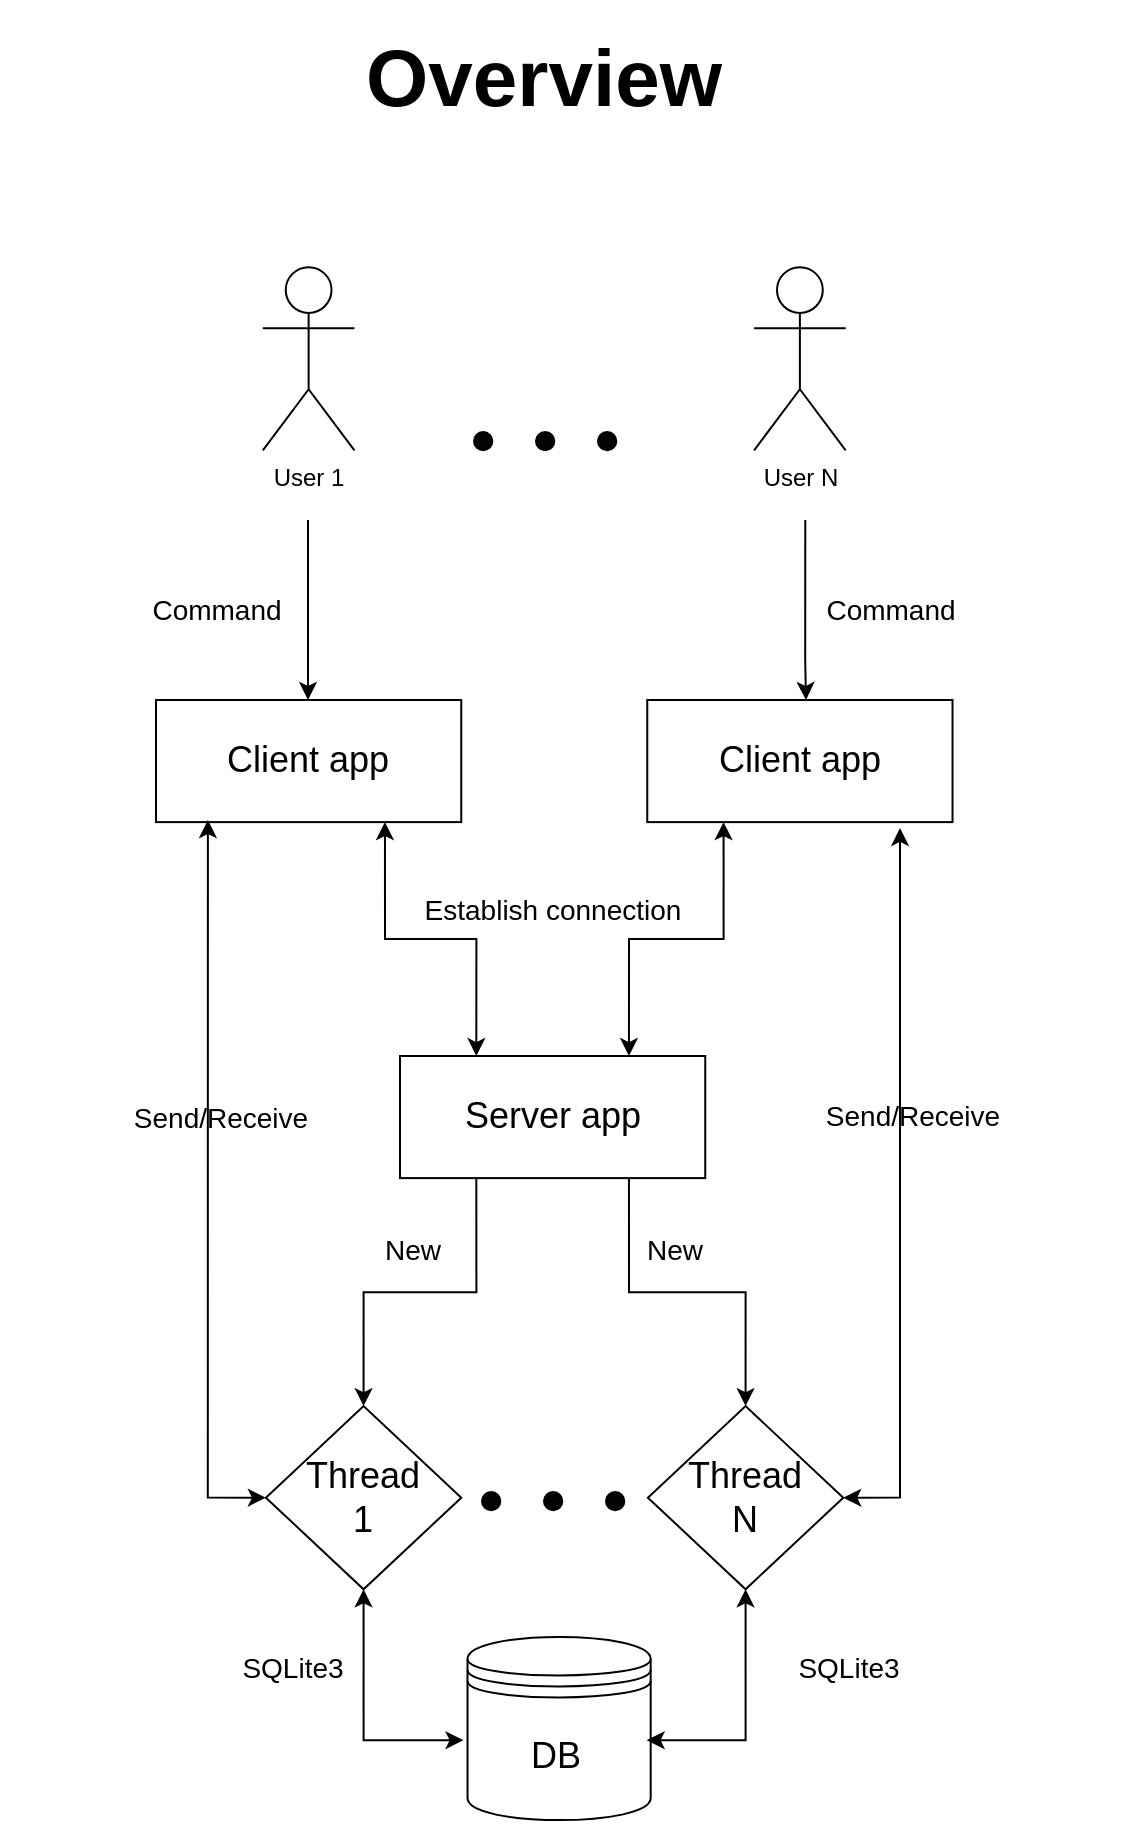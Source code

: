 <mxfile version="12.5.1" type="device"><diagram id="I_hoIpHXAxbv0hUQ2DjM" name="Page-1"><mxGraphModel dx="1408" dy="790" grid="1" gridSize="10" guides="1" tooltips="1" connect="1" arrows="1" fold="1" page="1" pageScale="1" pageWidth="850" pageHeight="1100" math="0" shadow="0"><root><mxCell id="0"/><mxCell id="1" parent="0"/><mxCell id="z2aPPa7dy2yJ4mMZMPgn-92" value="&lt;b&gt;&lt;font style=&quot;font-size: 40px&quot;&gt;Overview&lt;/font&gt;&lt;/b&gt;" style="text;html=1;strokeColor=none;fillColor=none;align=center;verticalAlign=middle;whiteSpace=wrap;rounded=0;fontStyle=0" parent="1" vertex="1"><mxGeometry x="275.13" y="10" width="193.95" height="76.32" as="geometry"/></mxCell><mxCell id="z2aPPa7dy2yJ4mMZMPgn-1" value="User N" style="shape=umlActor;verticalLabelPosition=bottom;labelBackgroundColor=#ffffff;verticalAlign=top;html=1;outlineConnect=0;fontStyle=0;rotation=0;" parent="1" vertex="1"><mxGeometry x="477.05" y="143.582" width="45.789" height="91.579" as="geometry"/></mxCell><mxCell id="z2aPPa7dy2yJ4mMZMPgn-13" value="" style="group;fontStyle=0;rotation=90;" parent="1" vertex="1" connectable="0"><mxGeometry x="300" y="538.002" width="152.632" height="61.053" as="geometry"/></mxCell><mxCell id="z2aPPa7dy2yJ4mMZMPgn-14" value="" style="rounded=0;whiteSpace=wrap;html=1;fontStyle=0;rotation=0;" parent="z2aPPa7dy2yJ4mMZMPgn-13" vertex="1"><mxGeometry width="152.632" height="61.053" as="geometry"/></mxCell><mxCell id="z2aPPa7dy2yJ4mMZMPgn-15" value="&lt;font style=&quot;font-size: 18px&quot;&gt;Server app&lt;/font&gt;" style="text;html=1;strokeColor=none;fillColor=none;align=center;verticalAlign=middle;whiteSpace=wrap;rounded=0;fontStyle=0;rotation=0;" parent="z2aPPa7dy2yJ4mMZMPgn-13" vertex="1"><mxGeometry x="23" y="15" width="106.842" height="30.526" as="geometry"/></mxCell><mxCell id="z2aPPa7dy2yJ4mMZMPgn-25" style="edgeStyle=orthogonalEdgeStyle;rounded=0;orthogonalLoop=1;jettySize=auto;html=1;exitX=0.25;exitY=1;exitDx=0;exitDy=0;startArrow=classic;startFill=1;fontStyle=0;entryX=0.75;entryY=0;entryDx=0;entryDy=0;" parent="1" source="z2aPPa7dy2yJ4mMZMPgn-112" target="z2aPPa7dy2yJ4mMZMPgn-14" edge="1"><mxGeometry relative="1" as="geometry"><mxPoint x="498" y="467" as="sourcePoint"/><mxPoint x="392" y="640" as="targetPoint"/></mxGeometry></mxCell><mxCell id="z2aPPa7dy2yJ4mMZMPgn-30" value="&lt;font style=&quot;font-size: 14px&quot;&gt;Command&lt;/font&gt;" style="text;html=1;strokeColor=none;fillColor=none;align=center;verticalAlign=middle;whiteSpace=wrap;rounded=0;fontStyle=0;rotation=0;" parent="1" vertex="1"><mxGeometry x="515.21" y="300.002" width="61.053" height="30.526" as="geometry"/></mxCell><mxCell id="z2aPPa7dy2yJ4mMZMPgn-33" value="&lt;font&gt;&lt;font style=&quot;font-size: 14px&quot;&gt;SQLite3&lt;/font&gt;&lt;br&gt;&lt;/font&gt;" style="text;html=1;strokeColor=none;fillColor=none;align=center;verticalAlign=middle;whiteSpace=wrap;rounded=0;rotation=0;fontStyle=0" parent="1" vertex="1"><mxGeometry x="216.16" y="828.472" width="61.053" height="30.526" as="geometry"/></mxCell><mxCell id="z2aPPa7dy2yJ4mMZMPgn-36" value="" style="group;rotation=0;fontStyle=0" parent="1" vertex="1" connectable="0"><mxGeometry x="331.76" y="828.472" width="93.105" height="91.579" as="geometry"/></mxCell><mxCell id="z2aPPa7dy2yJ4mMZMPgn-34" value="" style="shape=datastore;whiteSpace=wrap;html=1;rotation=0;fontStyle=0" parent="z2aPPa7dy2yJ4mMZMPgn-36" vertex="1"><mxGeometry x="2" width="91.579" height="91.579" as="geometry"/></mxCell><mxCell id="z2aPPa7dy2yJ4mMZMPgn-35" value="&lt;font style=&quot;font-size: 18px&quot;&gt;DB&lt;/font&gt;" style="text;html=1;strokeColor=none;fillColor=none;align=center;verticalAlign=middle;whiteSpace=wrap;rounded=0;rotation=0;fontStyle=0" parent="z2aPPa7dy2yJ4mMZMPgn-36" vertex="1"><mxGeometry y="44" width="91.579" height="30.526" as="geometry"/></mxCell><mxCell id="z2aPPa7dy2yJ4mMZMPgn-41" value="&lt;font style=&quot;font-size: 14px&quot;&gt;Establish connection&lt;/font&gt;" style="text;html=1;strokeColor=none;fillColor=none;align=center;verticalAlign=middle;whiteSpace=wrap;rounded=0;fontStyle=0;rotation=0;" parent="1" vertex="1"><mxGeometry x="300" y="450.002" width="152.632" height="30.526" as="geometry"/></mxCell><mxCell id="z2aPPa7dy2yJ4mMZMPgn-46" value="&lt;font style=&quot;font-size: 14px&quot;&gt;New&lt;/font&gt;" style="text;html=1;strokeColor=none;fillColor=none;align=center;verticalAlign=middle;whiteSpace=wrap;rounded=0;fontStyle=0;rotation=0;direction=south;" parent="1" vertex="1"><mxGeometry x="290.79" y="620" width="30.53" height="30.79" as="geometry"/></mxCell><mxCell id="z2aPPa7dy2yJ4mMZMPgn-47" value="" style="group;fontStyle=0;rotation=90;" parent="1" vertex="1" connectable="0"><mxGeometry x="427" y="710.002" width="91.579" height="97.684" as="geometry"/></mxCell><mxCell id="z2aPPa7dy2yJ4mMZMPgn-37" value="" style="rhombus;whiteSpace=wrap;html=1;fontStyle=0;rotation=90;" parent="z2aPPa7dy2yJ4mMZMPgn-47" vertex="1"><mxGeometry width="91.579" height="97.684" as="geometry"/></mxCell><mxCell id="z2aPPa7dy2yJ4mMZMPgn-38" value="&lt;font style=&quot;font-size: 18px&quot;&gt;Thread N&lt;/font&gt;" style="text;html=1;strokeColor=none;fillColor=none;align=center;verticalAlign=middle;whiteSpace=wrap;rounded=0;fontStyle=0;rotation=0;" parent="z2aPPa7dy2yJ4mMZMPgn-47" vertex="1"><mxGeometry x="15.26" y="33.58" width="61.053" height="30.526" as="geometry"/></mxCell><mxCell id="z2aPPa7dy2yJ4mMZMPgn-49" style="edgeStyle=orthogonalEdgeStyle;rounded=0;orthogonalLoop=1;jettySize=auto;html=1;entryX=0;entryY=0.5;entryDx=0;entryDy=0;startArrow=none;startFill=0;fontStyle=0;exitX=0.75;exitY=1;exitDx=0;exitDy=0;" parent="1" source="z2aPPa7dy2yJ4mMZMPgn-14" target="z2aPPa7dy2yJ4mMZMPgn-37" edge="1"><mxGeometry relative="1" as="geometry"><mxPoint x="392" y="663" as="sourcePoint"/></mxGeometry></mxCell><mxCell id="z2aPPa7dy2yJ4mMZMPgn-56" value="" style="group;fontStyle=0;rotation=90;" parent="1" vertex="1" connectable="0"><mxGeometry x="236" y="710.002" width="91.579" height="97.684" as="geometry"/></mxCell><mxCell id="z2aPPa7dy2yJ4mMZMPgn-57" value="" style="rhombus;whiteSpace=wrap;html=1;fontStyle=0;rotation=90;" parent="z2aPPa7dy2yJ4mMZMPgn-56" vertex="1"><mxGeometry width="91.579" height="97.684" as="geometry"/></mxCell><mxCell id="z2aPPa7dy2yJ4mMZMPgn-58" value="&lt;font style=&quot;font-size: 18px&quot;&gt;Thread&lt;br&gt;1&lt;br&gt;&lt;/font&gt;" style="text;html=1;strokeColor=none;fillColor=none;align=center;verticalAlign=middle;whiteSpace=wrap;rounded=0;fontStyle=0;rotation=0;" parent="z2aPPa7dy2yJ4mMZMPgn-56" vertex="1"><mxGeometry x="15.26" y="33.58" width="61.053" height="30.526" as="geometry"/></mxCell><mxCell id="z2aPPa7dy2yJ4mMZMPgn-63" style="edgeStyle=orthogonalEdgeStyle;rounded=0;orthogonalLoop=1;jettySize=auto;html=1;entryX=0;entryY=0.5;entryDx=0;entryDy=0;startArrow=none;startFill=0;fontStyle=0;exitX=0.25;exitY=1;exitDx=0;exitDy=0;" parent="1" source="z2aPPa7dy2yJ4mMZMPgn-14" target="z2aPPa7dy2yJ4mMZMPgn-57" edge="1"><mxGeometry relative="1" as="geometry"><mxPoint x="361" y="663" as="sourcePoint"/></mxGeometry></mxCell><mxCell id="z2aPPa7dy2yJ4mMZMPgn-122" style="edgeStyle=orthogonalEdgeStyle;rounded=0;orthogonalLoop=1;jettySize=auto;html=1;startArrow=none;startFill=0;endArrow=classic;endFill=1;" parent="1" edge="1"><mxGeometry relative="1" as="geometry"><mxPoint x="254" y="270" as="sourcePoint"/><mxPoint x="254" y="360" as="targetPoint"/></mxGeometry></mxCell><mxCell id="z2aPPa7dy2yJ4mMZMPgn-67" value="User 1" style="shape=umlActor;verticalLabelPosition=bottom;labelBackgroundColor=#ffffff;verticalAlign=top;html=1;outlineConnect=0;fontStyle=0;rotation=0;" parent="1" vertex="1"><mxGeometry x="231.42" y="143.582" width="45.789" height="91.579" as="geometry"/></mxCell><mxCell id="z2aPPa7dy2yJ4mMZMPgn-68" value="" style="group;fontStyle=0;rotation=0;" parent="1" vertex="1" connectable="0"><mxGeometry x="178" y="360.002" width="152.632" height="61.053" as="geometry"/></mxCell><mxCell id="z2aPPa7dy2yJ4mMZMPgn-69" value="" style="rounded=0;whiteSpace=wrap;html=1;fontStyle=0;rotation=0;" parent="z2aPPa7dy2yJ4mMZMPgn-68" vertex="1"><mxGeometry width="152.632" height="61.053" as="geometry"/></mxCell><mxCell id="z2aPPa7dy2yJ4mMZMPgn-70" value="&lt;font style=&quot;font-size: 18px&quot;&gt;Client app&lt;/font&gt;" style="text;html=1;strokeColor=none;fillColor=none;align=center;verticalAlign=middle;whiteSpace=wrap;rounded=0;fontStyle=0;rotation=0;" parent="z2aPPa7dy2yJ4mMZMPgn-68" vertex="1"><mxGeometry x="30" y="15" width="91.579" height="30.526" as="geometry"/></mxCell><mxCell id="z2aPPa7dy2yJ4mMZMPgn-71" value="&lt;font style=&quot;font-size: 14px&quot;&gt;Command&lt;/font&gt;" style="text;html=1;strokeColor=none;fillColor=none;align=center;verticalAlign=middle;whiteSpace=wrap;rounded=0;fontStyle=0;rotation=0;" parent="1" vertex="1"><mxGeometry x="178" y="300.002" width="61.053" height="30.526" as="geometry"/></mxCell><mxCell id="z2aPPa7dy2yJ4mMZMPgn-81" value="" style="group;rotation=-180;fontStyle=0" parent="1" vertex="1" connectable="0"><mxGeometry x="337" y="226.002" width="70.21" height="9.158" as="geometry"/></mxCell><mxCell id="z2aPPa7dy2yJ4mMZMPgn-75" value="" style="shape=ellipse;html=1;dashed=0;whitespace=wrap;aspect=fixed;perimeter=ellipsePerimeter;fillColor=#030303;fontStyle=0;rotation=-180;" parent="z2aPPa7dy2yJ4mMZMPgn-81" vertex="1"><mxGeometry width="9.158" height="9.158" as="geometry"/></mxCell><mxCell id="z2aPPa7dy2yJ4mMZMPgn-76" value="" style="shape=ellipse;html=1;dashed=0;whitespace=wrap;aspect=fixed;perimeter=ellipsePerimeter;fillColor=#030303;fontStyle=0;rotation=-180;" parent="z2aPPa7dy2yJ4mMZMPgn-81" vertex="1"><mxGeometry x="31" width="9.158" height="9.158" as="geometry"/></mxCell><mxCell id="z2aPPa7dy2yJ4mMZMPgn-77" value="" style="shape=ellipse;html=1;dashed=0;whitespace=wrap;aspect=fixed;perimeter=ellipsePerimeter;fillColor=#030303;rotation=-180;fontStyle=0" parent="z2aPPa7dy2yJ4mMZMPgn-81" vertex="1"><mxGeometry x="62" width="9.158" height="9.158" as="geometry"/></mxCell><mxCell id="z2aPPa7dy2yJ4mMZMPgn-86" value="" style="group;fontStyle=0;rotation=-180;" parent="1" vertex="1" connectable="0"><mxGeometry x="341" y="756.002" width="70.21" height="9.158" as="geometry"/></mxCell><mxCell id="z2aPPa7dy2yJ4mMZMPgn-87" value="" style="shape=ellipse;html=1;dashed=0;whitespace=wrap;aspect=fixed;perimeter=ellipsePerimeter;fillColor=#030303;fontStyle=0;rotation=-180;" parent="z2aPPa7dy2yJ4mMZMPgn-86" vertex="1"><mxGeometry width="9.158" height="9.158" as="geometry"/></mxCell><mxCell id="z2aPPa7dy2yJ4mMZMPgn-88" value="" style="shape=ellipse;html=1;dashed=0;whitespace=wrap;aspect=fixed;perimeter=ellipsePerimeter;fillColor=#030303;fontStyle=0;rotation=-180;" parent="z2aPPa7dy2yJ4mMZMPgn-86" vertex="1"><mxGeometry x="31" width="9.158" height="9.158" as="geometry"/></mxCell><mxCell id="z2aPPa7dy2yJ4mMZMPgn-89" value="" style="shape=ellipse;html=1;dashed=0;whitespace=wrap;aspect=fixed;perimeter=ellipsePerimeter;fillColor=#030303;fontStyle=0;rotation=-180;" parent="z2aPPa7dy2yJ4mMZMPgn-86" vertex="1"><mxGeometry x="62" width="9.158" height="9.158" as="geometry"/></mxCell><mxCell id="z2aPPa7dy2yJ4mMZMPgn-95" value="&lt;font style=&quot;font-size: 14px&quot;&gt;Send/Receive&lt;br&gt;&lt;/font&gt;" style="text;html=1;strokeColor=none;fillColor=none;align=center;verticalAlign=middle;whiteSpace=wrap;rounded=0;fontStyle=0;rotation=0;" parent="1" vertex="1"><mxGeometry x="100" y="553.262" width="221.316" height="30.526" as="geometry"/></mxCell><mxCell id="z2aPPa7dy2yJ4mMZMPgn-109" style="edgeStyle=orthogonalEdgeStyle;rounded=0;orthogonalLoop=1;jettySize=auto;html=1;exitX=0.5;exitY=1;exitDx=0;exitDy=0;entryX=0.17;entryY=0.983;entryDx=0;entryDy=0;entryPerimeter=0;startArrow=classic;startFill=1;endArrow=classic;endFill=1;" parent="1" source="z2aPPa7dy2yJ4mMZMPgn-57" target="z2aPPa7dy2yJ4mMZMPgn-69" edge="1"><mxGeometry relative="1" as="geometry"/></mxCell><mxCell id="z2aPPa7dy2yJ4mMZMPgn-111" value="" style="group;fontStyle=0;rotation=0;" parent="1" vertex="1" connectable="0"><mxGeometry x="423.63" y="360.002" width="152.632" height="61.053" as="geometry"/></mxCell><mxCell id="z2aPPa7dy2yJ4mMZMPgn-112" value="" style="rounded=0;whiteSpace=wrap;html=1;fontStyle=0;rotation=0;" parent="z2aPPa7dy2yJ4mMZMPgn-111" vertex="1"><mxGeometry width="152.632" height="61.053" as="geometry"/></mxCell><mxCell id="z2aPPa7dy2yJ4mMZMPgn-113" value="&lt;font style=&quot;font-size: 18px&quot;&gt;Client app&lt;/font&gt;" style="text;html=1;strokeColor=none;fillColor=none;align=center;verticalAlign=middle;whiteSpace=wrap;rounded=0;fontStyle=0;rotation=0;" parent="z2aPPa7dy2yJ4mMZMPgn-111" vertex="1"><mxGeometry x="30" y="15" width="91.579" height="30.526" as="geometry"/></mxCell><mxCell id="z2aPPa7dy2yJ4mMZMPgn-115" style="edgeStyle=orthogonalEdgeStyle;rounded=0;orthogonalLoop=1;jettySize=auto;html=1;entryX=0.75;entryY=1;entryDx=0;entryDy=0;startArrow=classic;startFill=1;endArrow=classic;endFill=1;exitX=0.25;exitY=0;exitDx=0;exitDy=0;" parent="1" source="z2aPPa7dy2yJ4mMZMPgn-14" target="z2aPPa7dy2yJ4mMZMPgn-69" edge="1"><mxGeometry relative="1" as="geometry"><mxPoint x="361" y="640" as="sourcePoint"/></mxGeometry></mxCell><mxCell id="z2aPPa7dy2yJ4mMZMPgn-116" style="edgeStyle=orthogonalEdgeStyle;rounded=0;orthogonalLoop=1;jettySize=auto;html=1;exitX=0.5;exitY=0;exitDx=0;exitDy=0;entryX=0.828;entryY=1.048;entryDx=0;entryDy=0;entryPerimeter=0;startArrow=classic;startFill=1;endArrow=classic;endFill=1;" parent="1" source="z2aPPa7dy2yJ4mMZMPgn-37" target="z2aPPa7dy2yJ4mMZMPgn-112" edge="1"><mxGeometry relative="1" as="geometry"/></mxCell><mxCell id="z2aPPa7dy2yJ4mMZMPgn-117" style="edgeStyle=orthogonalEdgeStyle;rounded=0;orthogonalLoop=1;jettySize=auto;html=1;exitX=0;exitY=0.25;exitDx=0;exitDy=0;entryX=1;entryY=0.5;entryDx=0;entryDy=0;startArrow=classic;startFill=1;endArrow=classic;endFill=1;" parent="1" source="z2aPPa7dy2yJ4mMZMPgn-35" target="z2aPPa7dy2yJ4mMZMPgn-57" edge="1"><mxGeometry relative="1" as="geometry"/></mxCell><mxCell id="z2aPPa7dy2yJ4mMZMPgn-118" style="edgeStyle=orthogonalEdgeStyle;rounded=0;orthogonalLoop=1;jettySize=auto;html=1;exitX=1;exitY=0.25;exitDx=0;exitDy=0;entryX=1;entryY=0.5;entryDx=0;entryDy=0;startArrow=classic;startFill=1;endArrow=classic;endFill=1;" parent="1" source="z2aPPa7dy2yJ4mMZMPgn-35" target="z2aPPa7dy2yJ4mMZMPgn-37" edge="1"><mxGeometry relative="1" as="geometry"/></mxCell><mxCell id="z2aPPa7dy2yJ4mMZMPgn-125" style="edgeStyle=orthogonalEdgeStyle;rounded=0;orthogonalLoop=1;jettySize=auto;html=1;startArrow=none;startFill=0;endArrow=classic;endFill=1;" parent="1" edge="1"><mxGeometry relative="1" as="geometry"><mxPoint x="502.64" y="270" as="sourcePoint"/><mxPoint x="503" y="360" as="targetPoint"/><Array as="points"><mxPoint x="503" y="340"/></Array></mxGeometry></mxCell><mxCell id="z2aPPa7dy2yJ4mMZMPgn-126" value="&lt;font style=&quot;font-size: 14px&quot;&gt;Send/Receive&lt;br&gt;&lt;/font&gt;" style="text;html=1;strokeColor=none;fillColor=none;align=center;verticalAlign=middle;whiteSpace=wrap;rounded=0;fontStyle=0;rotation=0;" parent="1" vertex="1"><mxGeometry x="446" y="553.002" width="221.316" height="30.526" as="geometry"/></mxCell><mxCell id="z2aPPa7dy2yJ4mMZMPgn-127" value="&lt;font style=&quot;font-size: 14px&quot;&gt;New&lt;/font&gt;" style="text;html=1;strokeColor=none;fillColor=none;align=center;verticalAlign=middle;whiteSpace=wrap;rounded=0;fontStyle=0;rotation=0;direction=south;" parent="1" vertex="1"><mxGeometry x="422.1" y="620" width="30.53" height="30.79" as="geometry"/></mxCell><mxCell id="z2aPPa7dy2yJ4mMZMPgn-128" value="&lt;font&gt;&lt;font style=&quot;font-size: 14px&quot;&gt;SQLite3&lt;/font&gt;&lt;br&gt;&lt;/font&gt;" style="text;html=1;strokeColor=none;fillColor=none;align=center;verticalAlign=middle;whiteSpace=wrap;rounded=0;rotation=0;fontStyle=0" parent="1" vertex="1"><mxGeometry x="494" y="828.472" width="61.053" height="30.526" as="geometry"/></mxCell></root></mxGraphModel></diagram></mxfile>